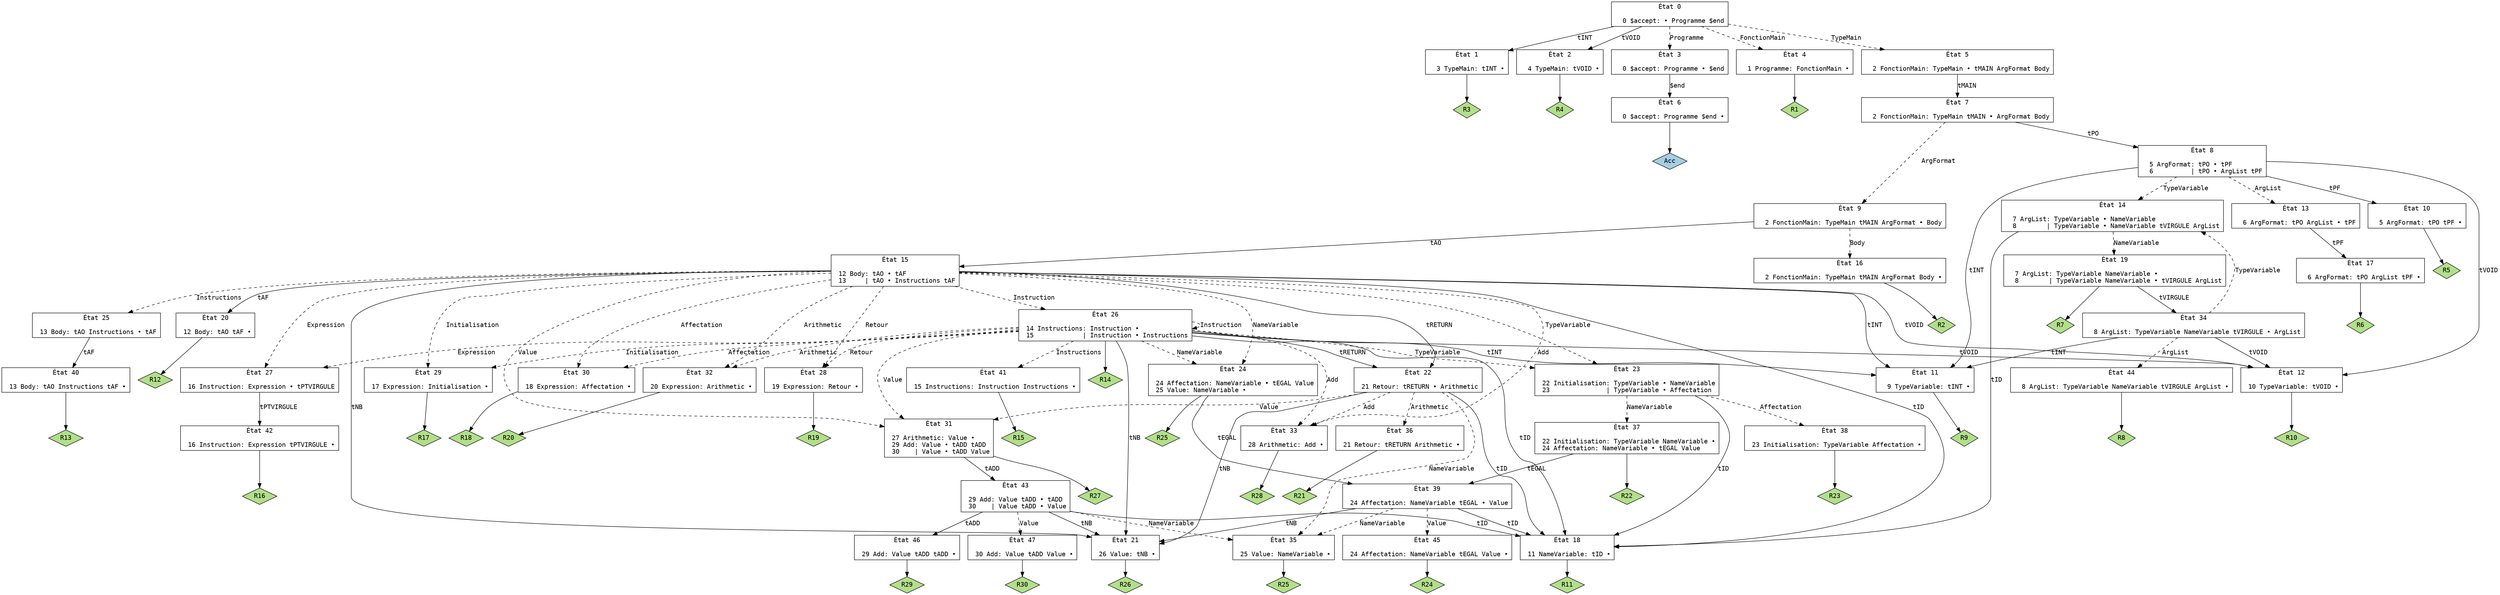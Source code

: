 // Produit par GNU Bison 3.8.2.
// Rapporter les bugs à <bug-bison@gnu.org>.
// Page d'accueil: <https://www.gnu.org/software/bison/>.

digraph "compil.y"
{
  node [fontname = courier, shape = box, colorscheme = paired6]
  edge [fontname = courier]

  0 [label="État 0\n\l  0 $accept: • Programme $end\l"]
  0 -> 1 [style=solid label="tINT"]
  0 -> 2 [style=solid label="tVOID"]
  0 -> 3 [style=dashed label="Programme"]
  0 -> 4 [style=dashed label="FonctionMain"]
  0 -> 5 [style=dashed label="TypeMain"]
  1 [label="État 1\n\l  3 TypeMain: tINT •\l"]
  1 -> "1R3" [style=solid]
 "1R3" [label="R3", fillcolor=3, shape=diamond, style=filled]
  2 [label="État 2\n\l  4 TypeMain: tVOID •\l"]
  2 -> "2R4" [style=solid]
 "2R4" [label="R4", fillcolor=3, shape=diamond, style=filled]
  3 [label="État 3\n\l  0 $accept: Programme • $end\l"]
  3 -> 6 [style=solid label="$end"]
  4 [label="État 4\n\l  1 Programme: FonctionMain •\l"]
  4 -> "4R1" [style=solid]
 "4R1" [label="R1", fillcolor=3, shape=diamond, style=filled]
  5 [label="État 5\n\l  2 FonctionMain: TypeMain • tMAIN ArgFormat Body\l"]
  5 -> 7 [style=solid label="tMAIN"]
  6 [label="État 6\n\l  0 $accept: Programme $end •\l"]
  6 -> "6R0" [style=solid]
 "6R0" [label="Acc", fillcolor=1, shape=diamond, style=filled]
  7 [label="État 7\n\l  2 FonctionMain: TypeMain tMAIN • ArgFormat Body\l"]
  7 -> 8 [style=solid label="tPO"]
  7 -> 9 [style=dashed label="ArgFormat"]
  8 [label="État 8\n\l  5 ArgFormat: tPO • tPF\l  6          | tPO • ArgList tPF\l"]
  8 -> 10 [style=solid label="tPF"]
  8 -> 11 [style=solid label="tINT"]
  8 -> 12 [style=solid label="tVOID"]
  8 -> 13 [style=dashed label="ArgList"]
  8 -> 14 [style=dashed label="TypeVariable"]
  9 [label="État 9\n\l  2 FonctionMain: TypeMain tMAIN ArgFormat • Body\l"]
  9 -> 15 [style=solid label="tAO"]
  9 -> 16 [style=dashed label="Body"]
  10 [label="État 10\n\l  5 ArgFormat: tPO tPF •\l"]
  10 -> "10R5" [style=solid]
 "10R5" [label="R5", fillcolor=3, shape=diamond, style=filled]
  11 [label="État 11\n\l  9 TypeVariable: tINT •\l"]
  11 -> "11R9" [style=solid]
 "11R9" [label="R9", fillcolor=3, shape=diamond, style=filled]
  12 [label="État 12\n\l 10 TypeVariable: tVOID •\l"]
  12 -> "12R10" [style=solid]
 "12R10" [label="R10", fillcolor=3, shape=diamond, style=filled]
  13 [label="État 13\n\l  6 ArgFormat: tPO ArgList • tPF\l"]
  13 -> 17 [style=solid label="tPF"]
  14 [label="État 14\n\l  7 ArgList: TypeVariable • NameVariable\l  8        | TypeVariable • NameVariable tVIRGULE ArgList\l"]
  14 -> 18 [style=solid label="tID"]
  14 -> 19 [style=dashed label="NameVariable"]
  15 [label="État 15\n\l 12 Body: tAO • tAF\l 13     | tAO • Instructions tAF\l"]
  15 -> 20 [style=solid label="tAF"]
  15 -> 21 [style=solid label="tNB"]
  15 -> 18 [style=solid label="tID"]
  15 -> 11 [style=solid label="tINT"]
  15 -> 12 [style=solid label="tVOID"]
  15 -> 22 [style=solid label="tRETURN"]
  15 -> 23 [style=dashed label="TypeVariable"]
  15 -> 24 [style=dashed label="NameVariable"]
  15 -> 25 [style=dashed label="Instructions"]
  15 -> 26 [style=dashed label="Instruction"]
  15 -> 27 [style=dashed label="Expression"]
  15 -> 28 [style=dashed label="Retour"]
  15 -> 29 [style=dashed label="Initialisation"]
  15 -> 30 [style=dashed label="Affectation"]
  15 -> 31 [style=dashed label="Value"]
  15 -> 32 [style=dashed label="Arithmetic"]
  15 -> 33 [style=dashed label="Add"]
  16 [label="État 16\n\l  2 FonctionMain: TypeMain tMAIN ArgFormat Body •\l"]
  16 -> "16R2" [style=solid]
 "16R2" [label="R2", fillcolor=3, shape=diamond, style=filled]
  17 [label="État 17\n\l  6 ArgFormat: tPO ArgList tPF •\l"]
  17 -> "17R6" [style=solid]
 "17R6" [label="R6", fillcolor=3, shape=diamond, style=filled]
  18 [label="État 18\n\l 11 NameVariable: tID •\l"]
  18 -> "18R11" [style=solid]
 "18R11" [label="R11", fillcolor=3, shape=diamond, style=filled]
  19 [label="État 19\n\l  7 ArgList: TypeVariable NameVariable •\l  8        | TypeVariable NameVariable • tVIRGULE ArgList\l"]
  19 -> 34 [style=solid label="tVIRGULE"]
  19 -> "19R7" [style=solid]
 "19R7" [label="R7", fillcolor=3, shape=diamond, style=filled]
  20 [label="État 20\n\l 12 Body: tAO tAF •\l"]
  20 -> "20R12" [style=solid]
 "20R12" [label="R12", fillcolor=3, shape=diamond, style=filled]
  21 [label="État 21\n\l 26 Value: tNB •\l"]
  21 -> "21R26" [style=solid]
 "21R26" [label="R26", fillcolor=3, shape=diamond, style=filled]
  22 [label="État 22\n\l 21 Retour: tRETURN • Arithmetic\l"]
  22 -> 21 [style=solid label="tNB"]
  22 -> 18 [style=solid label="tID"]
  22 -> 35 [style=dashed label="NameVariable"]
  22 -> 31 [style=dashed label="Value"]
  22 -> 36 [style=dashed label="Arithmetic"]
  22 -> 33 [style=dashed label="Add"]
  23 [label="État 23\n\l 22 Initialisation: TypeVariable • NameVariable\l 23               | TypeVariable • Affectation\l"]
  23 -> 18 [style=solid label="tID"]
  23 -> 37 [style=dashed label="NameVariable"]
  23 -> 38 [style=dashed label="Affectation"]
  24 [label="État 24\n\l 24 Affectation: NameVariable • tEGAL Value\l 25 Value: NameVariable •\l"]
  24 -> 39 [style=solid label="tEGAL"]
  24 -> "24R25" [style=solid]
 "24R25" [label="R25", fillcolor=3, shape=diamond, style=filled]
  25 [label="État 25\n\l 13 Body: tAO Instructions • tAF\l"]
  25 -> 40 [style=solid label="tAF"]
  26 [label="État 26\n\l 14 Instructions: Instruction •\l 15             | Instruction • Instructions\l"]
  26 -> 21 [style=solid label="tNB"]
  26 -> 18 [style=solid label="tID"]
  26 -> 11 [style=solid label="tINT"]
  26 -> 12 [style=solid label="tVOID"]
  26 -> 22 [style=solid label="tRETURN"]
  26 -> 23 [style=dashed label="TypeVariable"]
  26 -> 24 [style=dashed label="NameVariable"]
  26 -> 41 [style=dashed label="Instructions"]
  26 -> 26 [style=dashed label="Instruction"]
  26 -> 27 [style=dashed label="Expression"]
  26 -> 28 [style=dashed label="Retour"]
  26 -> 29 [style=dashed label="Initialisation"]
  26 -> 30 [style=dashed label="Affectation"]
  26 -> 31 [style=dashed label="Value"]
  26 -> 32 [style=dashed label="Arithmetic"]
  26 -> 33 [style=dashed label="Add"]
  26 -> "26R14" [style=solid]
 "26R14" [label="R14", fillcolor=3, shape=diamond, style=filled]
  27 [label="État 27\n\l 16 Instruction: Expression • tPTVIRGULE\l"]
  27 -> 42 [style=solid label="tPTVIRGULE"]
  28 [label="État 28\n\l 19 Expression: Retour •\l"]
  28 -> "28R19" [style=solid]
 "28R19" [label="R19", fillcolor=3, shape=diamond, style=filled]
  29 [label="État 29\n\l 17 Expression: Initialisation •\l"]
  29 -> "29R17" [style=solid]
 "29R17" [label="R17", fillcolor=3, shape=diamond, style=filled]
  30 [label="État 30\n\l 18 Expression: Affectation •\l"]
  30 -> "30R18" [style=solid]
 "30R18" [label="R18", fillcolor=3, shape=diamond, style=filled]
  31 [label="État 31\n\l 27 Arithmetic: Value •\l 29 Add: Value • tADD tADD\l 30    | Value • tADD Value\l"]
  31 -> 43 [style=solid label="tADD"]
  31 -> "31R27" [style=solid]
 "31R27" [label="R27", fillcolor=3, shape=diamond, style=filled]
  32 [label="État 32\n\l 20 Expression: Arithmetic •\l"]
  32 -> "32R20" [style=solid]
 "32R20" [label="R20", fillcolor=3, shape=diamond, style=filled]
  33 [label="État 33\n\l 28 Arithmetic: Add •\l"]
  33 -> "33R28" [style=solid]
 "33R28" [label="R28", fillcolor=3, shape=diamond, style=filled]
  34 [label="État 34\n\l  8 ArgList: TypeVariable NameVariable tVIRGULE • ArgList\l"]
  34 -> 11 [style=solid label="tINT"]
  34 -> 12 [style=solid label="tVOID"]
  34 -> 44 [style=dashed label="ArgList"]
  34 -> 14 [style=dashed label="TypeVariable"]
  35 [label="État 35\n\l 25 Value: NameVariable •\l"]
  35 -> "35R25" [style=solid]
 "35R25" [label="R25", fillcolor=3, shape=diamond, style=filled]
  36 [label="État 36\n\l 21 Retour: tRETURN Arithmetic •\l"]
  36 -> "36R21" [style=solid]
 "36R21" [label="R21", fillcolor=3, shape=diamond, style=filled]
  37 [label="État 37\n\l 22 Initialisation: TypeVariable NameVariable •\l 24 Affectation: NameVariable • tEGAL Value\l"]
  37 -> 39 [style=solid label="tEGAL"]
  37 -> "37R22" [style=solid]
 "37R22" [label="R22", fillcolor=3, shape=diamond, style=filled]
  38 [label="État 38\n\l 23 Initialisation: TypeVariable Affectation •\l"]
  38 -> "38R23" [style=solid]
 "38R23" [label="R23", fillcolor=3, shape=diamond, style=filled]
  39 [label="État 39\n\l 24 Affectation: NameVariable tEGAL • Value\l"]
  39 -> 21 [style=solid label="tNB"]
  39 -> 18 [style=solid label="tID"]
  39 -> 35 [style=dashed label="NameVariable"]
  39 -> 45 [style=dashed label="Value"]
  40 [label="État 40\n\l 13 Body: tAO Instructions tAF •\l"]
  40 -> "40R13" [style=solid]
 "40R13" [label="R13", fillcolor=3, shape=diamond, style=filled]
  41 [label="État 41\n\l 15 Instructions: Instruction Instructions •\l"]
  41 -> "41R15" [style=solid]
 "41R15" [label="R15", fillcolor=3, shape=diamond, style=filled]
  42 [label="État 42\n\l 16 Instruction: Expression tPTVIRGULE •\l"]
  42 -> "42R16" [style=solid]
 "42R16" [label="R16", fillcolor=3, shape=diamond, style=filled]
  43 [label="État 43\n\l 29 Add: Value tADD • tADD\l 30    | Value tADD • Value\l"]
  43 -> 46 [style=solid label="tADD"]
  43 -> 21 [style=solid label="tNB"]
  43 -> 18 [style=solid label="tID"]
  43 -> 35 [style=dashed label="NameVariable"]
  43 -> 47 [style=dashed label="Value"]
  44 [label="État 44\n\l  8 ArgList: TypeVariable NameVariable tVIRGULE ArgList •\l"]
  44 -> "44R8" [style=solid]
 "44R8" [label="R8", fillcolor=3, shape=diamond, style=filled]
  45 [label="État 45\n\l 24 Affectation: NameVariable tEGAL Value •\l"]
  45 -> "45R24" [style=solid]
 "45R24" [label="R24", fillcolor=3, shape=diamond, style=filled]
  46 [label="État 46\n\l 29 Add: Value tADD tADD •\l"]
  46 -> "46R29" [style=solid]
 "46R29" [label="R29", fillcolor=3, shape=diamond, style=filled]
  47 [label="État 47\n\l 30 Add: Value tADD Value •\l"]
  47 -> "47R30" [style=solid]
 "47R30" [label="R30", fillcolor=3, shape=diamond, style=filled]
}
